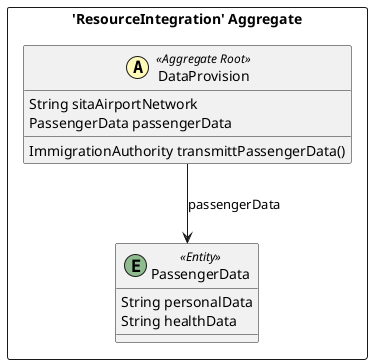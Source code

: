 @startuml

skinparam componentStyle uml2

package "'ResourceIntegration' Aggregate" <<Rectangle>> {
	class PassengerData <<(E,DarkSeaGreen) Entity>> {
		String personalData
		String healthData
	}
	class DataProvision <<(A,#fffab8) Aggregate Root>> {
		String sitaAirportNetwork
		PassengerData passengerData
		ImmigrationAuthority transmittPassengerData()
	}
}
DataProvision --> PassengerData : passengerData


@enduml
